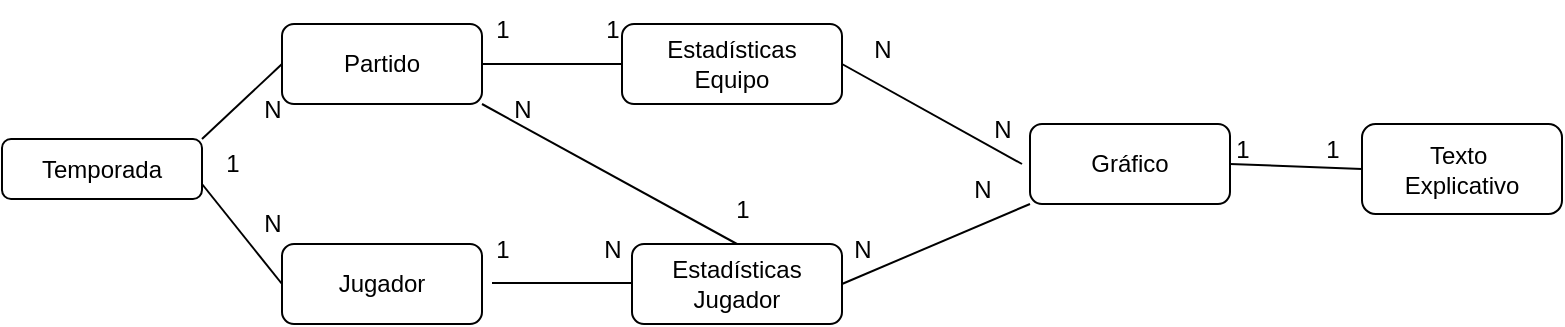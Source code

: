 <mxfile version="28.1.2">
  <diagram name="Página-1" id="d1yElKDZ3UJ282sk2F64">
    <mxGraphModel dx="1226" dy="675" grid="1" gridSize="10" guides="1" tooltips="1" connect="1" arrows="1" fold="1" page="1" pageScale="1" pageWidth="827" pageHeight="1169" math="0" shadow="0">
      <root>
        <mxCell id="0" />
        <mxCell id="1" parent="0" />
        <mxCell id="QJij_1gcC0Q60VJ7Y8RG-1" value="Partido" style="rounded=1;whiteSpace=wrap;html=1;" vertex="1" parent="1">
          <mxGeometry x="160" y="132" width="100" height="40" as="geometry" />
        </mxCell>
        <mxCell id="QJij_1gcC0Q60VJ7Y8RG-2" value="Estadísticas&lt;div&gt;Equipo&lt;/div&gt;" style="rounded=1;whiteSpace=wrap;html=1;" vertex="1" parent="1">
          <mxGeometry x="330" y="132" width="110" height="40" as="geometry" />
        </mxCell>
        <mxCell id="QJij_1gcC0Q60VJ7Y8RG-3" value="" style="endArrow=none;html=1;rounded=0;entryX=0;entryY=0.5;entryDx=0;entryDy=0;exitX=1;exitY=0.5;exitDx=0;exitDy=0;" edge="1" parent="1" source="QJij_1gcC0Q60VJ7Y8RG-1" target="QJij_1gcC0Q60VJ7Y8RG-2">
          <mxGeometry width="50" height="50" relative="1" as="geometry">
            <mxPoint x="270" y="172" as="sourcePoint" />
            <mxPoint x="320" y="122" as="targetPoint" />
          </mxGeometry>
        </mxCell>
        <mxCell id="QJij_1gcC0Q60VJ7Y8RG-4" value="1" style="text;html=1;align=center;verticalAlign=middle;resizable=0;points=[];autosize=1;strokeColor=none;fillColor=none;" vertex="1" parent="1">
          <mxGeometry x="255" y="120" width="30" height="30" as="geometry" />
        </mxCell>
        <mxCell id="QJij_1gcC0Q60VJ7Y8RG-5" value="1" style="text;html=1;align=center;verticalAlign=middle;resizable=0;points=[];autosize=1;strokeColor=none;fillColor=none;" vertex="1" parent="1">
          <mxGeometry x="310" y="120" width="30" height="30" as="geometry" />
        </mxCell>
        <mxCell id="QJij_1gcC0Q60VJ7Y8RG-6" value="Jugador" style="rounded=1;whiteSpace=wrap;html=1;" vertex="1" parent="1">
          <mxGeometry x="160" y="242" width="100" height="40" as="geometry" />
        </mxCell>
        <mxCell id="QJij_1gcC0Q60VJ7Y8RG-7" value="Estadísticas&lt;div&gt;Jugador&lt;/div&gt;" style="rounded=1;whiteSpace=wrap;html=1;" vertex="1" parent="1">
          <mxGeometry x="335" y="242" width="105" height="40" as="geometry" />
        </mxCell>
        <mxCell id="QJij_1gcC0Q60VJ7Y8RG-8" value="" style="endArrow=none;html=1;rounded=0;entryX=0;entryY=0.5;entryDx=0;entryDy=0;exitX=1;exitY=0.5;exitDx=0;exitDy=0;" edge="1" parent="1">
          <mxGeometry width="50" height="50" relative="1" as="geometry">
            <mxPoint x="265" y="261.5" as="sourcePoint" />
            <mxPoint x="335" y="261.5" as="targetPoint" />
          </mxGeometry>
        </mxCell>
        <mxCell id="QJij_1gcC0Q60VJ7Y8RG-9" value="N" style="text;html=1;align=center;verticalAlign=middle;resizable=0;points=[];autosize=1;strokeColor=none;fillColor=none;" vertex="1" parent="1">
          <mxGeometry x="310" y="230" width="30" height="30" as="geometry" />
        </mxCell>
        <mxCell id="QJij_1gcC0Q60VJ7Y8RG-10" value="1" style="text;html=1;align=center;verticalAlign=middle;resizable=0;points=[];autosize=1;strokeColor=none;fillColor=none;" vertex="1" parent="1">
          <mxGeometry x="255" y="230" width="30" height="30" as="geometry" />
        </mxCell>
        <mxCell id="QJij_1gcC0Q60VJ7Y8RG-11" value="" style="endArrow=none;html=1;rounded=0;exitX=1;exitY=1;exitDx=0;exitDy=0;entryX=0.5;entryY=0;entryDx=0;entryDy=0;" edge="1" parent="1" source="QJij_1gcC0Q60VJ7Y8RG-1" target="QJij_1gcC0Q60VJ7Y8RG-7">
          <mxGeometry width="50" height="50" relative="1" as="geometry">
            <mxPoint x="280" y="212" as="sourcePoint" />
            <mxPoint x="330" y="162" as="targetPoint" />
          </mxGeometry>
        </mxCell>
        <mxCell id="QJij_1gcC0Q60VJ7Y8RG-12" value="N" style="text;html=1;align=center;verticalAlign=middle;resizable=0;points=[];autosize=1;strokeColor=none;fillColor=none;" vertex="1" parent="1">
          <mxGeometry x="265" y="160" width="30" height="30" as="geometry" />
        </mxCell>
        <mxCell id="QJij_1gcC0Q60VJ7Y8RG-13" value="1" style="text;html=1;align=center;verticalAlign=middle;resizable=0;points=[];autosize=1;strokeColor=none;fillColor=none;" vertex="1" parent="1">
          <mxGeometry x="375" y="210" width="30" height="30" as="geometry" />
        </mxCell>
        <mxCell id="QJij_1gcC0Q60VJ7Y8RG-14" value="Gráfico" style="rounded=1;whiteSpace=wrap;html=1;" vertex="1" parent="1">
          <mxGeometry x="534" y="182" width="100" height="40" as="geometry" />
        </mxCell>
        <mxCell id="QJij_1gcC0Q60VJ7Y8RG-15" value="" style="endArrow=none;html=1;rounded=0;exitX=1;exitY=0.5;exitDx=0;exitDy=0;" edge="1" parent="1" source="QJij_1gcC0Q60VJ7Y8RG-2">
          <mxGeometry width="50" height="50" relative="1" as="geometry">
            <mxPoint x="450" y="200" as="sourcePoint" />
            <mxPoint x="530" y="202" as="targetPoint" />
          </mxGeometry>
        </mxCell>
        <mxCell id="QJij_1gcC0Q60VJ7Y8RG-16" value="N" style="text;html=1;align=center;verticalAlign=middle;resizable=0;points=[];autosize=1;strokeColor=none;fillColor=none;" vertex="1" parent="1">
          <mxGeometry x="445" y="130" width="30" height="30" as="geometry" />
        </mxCell>
        <mxCell id="QJij_1gcC0Q60VJ7Y8RG-17" value="N" style="text;html=1;align=center;verticalAlign=middle;resizable=0;points=[];autosize=1;strokeColor=none;fillColor=none;" vertex="1" parent="1">
          <mxGeometry x="505" y="170" width="30" height="30" as="geometry" />
        </mxCell>
        <mxCell id="QJij_1gcC0Q60VJ7Y8RG-18" value="" style="endArrow=none;html=1;rounded=0;exitX=1;exitY=0.5;exitDx=0;exitDy=0;entryX=0;entryY=1;entryDx=0;entryDy=0;" edge="1" parent="1" source="QJij_1gcC0Q60VJ7Y8RG-7" target="QJij_1gcC0Q60VJ7Y8RG-14">
          <mxGeometry width="50" height="50" relative="1" as="geometry">
            <mxPoint x="460" y="272" as="sourcePoint" />
            <mxPoint x="510" y="222" as="targetPoint" />
          </mxGeometry>
        </mxCell>
        <mxCell id="QJij_1gcC0Q60VJ7Y8RG-19" value="N" style="text;html=1;align=center;verticalAlign=middle;resizable=0;points=[];autosize=1;strokeColor=none;fillColor=none;" vertex="1" parent="1">
          <mxGeometry x="435" y="230" width="30" height="30" as="geometry" />
        </mxCell>
        <mxCell id="QJij_1gcC0Q60VJ7Y8RG-20" value="N" style="text;html=1;align=center;verticalAlign=middle;resizable=0;points=[];autosize=1;strokeColor=none;fillColor=none;" vertex="1" parent="1">
          <mxGeometry x="495" y="200" width="30" height="30" as="geometry" />
        </mxCell>
        <mxCell id="QJij_1gcC0Q60VJ7Y8RG-21" value="Texto&amp;nbsp;&lt;div&gt;Explicativo&lt;/div&gt;" style="rounded=1;whiteSpace=wrap;html=1;" vertex="1" parent="1">
          <mxGeometry x="700" y="182" width="100" height="45" as="geometry" />
        </mxCell>
        <mxCell id="QJij_1gcC0Q60VJ7Y8RG-22" value="" style="endArrow=none;html=1;rounded=0;entryX=0;entryY=0.5;entryDx=0;entryDy=0;exitX=1;exitY=0.5;exitDx=0;exitDy=0;" edge="1" parent="1" source="QJij_1gcC0Q60VJ7Y8RG-14" target="QJij_1gcC0Q60VJ7Y8RG-21">
          <mxGeometry width="50" height="50" relative="1" as="geometry">
            <mxPoint x="640" y="205" as="sourcePoint" />
            <mxPoint x="684" y="190" as="targetPoint" />
          </mxGeometry>
        </mxCell>
        <mxCell id="QJij_1gcC0Q60VJ7Y8RG-23" value="1" style="text;html=1;align=center;verticalAlign=middle;resizable=0;points=[];autosize=1;strokeColor=none;fillColor=none;" vertex="1" parent="1">
          <mxGeometry x="625" y="180" width="30" height="30" as="geometry" />
        </mxCell>
        <mxCell id="QJij_1gcC0Q60VJ7Y8RG-24" value="1" style="text;html=1;align=center;verticalAlign=middle;resizable=0;points=[];autosize=1;strokeColor=none;fillColor=none;" vertex="1" parent="1">
          <mxGeometry x="670" y="180" width="30" height="30" as="geometry" />
        </mxCell>
        <mxCell id="QJij_1gcC0Q60VJ7Y8RG-25" value="Temporada" style="rounded=1;whiteSpace=wrap;html=1;" vertex="1" parent="1">
          <mxGeometry x="20" y="189.5" width="100" height="30" as="geometry" />
        </mxCell>
        <mxCell id="QJij_1gcC0Q60VJ7Y8RG-26" value="" style="endArrow=none;html=1;rounded=0;entryX=0;entryY=0.5;entryDx=0;entryDy=0;exitX=1;exitY=0.75;exitDx=0;exitDy=0;" edge="1" parent="1" source="QJij_1gcC0Q60VJ7Y8RG-25" target="QJij_1gcC0Q60VJ7Y8RG-6">
          <mxGeometry width="50" height="50" relative="1" as="geometry">
            <mxPoint x="390" y="330" as="sourcePoint" />
            <mxPoint x="440" y="280" as="targetPoint" />
          </mxGeometry>
        </mxCell>
        <mxCell id="QJij_1gcC0Q60VJ7Y8RG-27" value="" style="endArrow=none;html=1;rounded=0;entryX=0;entryY=0.5;entryDx=0;entryDy=0;exitX=1;exitY=0;exitDx=0;exitDy=0;" edge="1" parent="1" source="QJij_1gcC0Q60VJ7Y8RG-25" target="QJij_1gcC0Q60VJ7Y8RG-1">
          <mxGeometry width="50" height="50" relative="1" as="geometry">
            <mxPoint x="390" y="330" as="sourcePoint" />
            <mxPoint x="440" y="280" as="targetPoint" />
          </mxGeometry>
        </mxCell>
        <mxCell id="QJij_1gcC0Q60VJ7Y8RG-28" value="1" style="text;html=1;align=center;verticalAlign=middle;resizable=0;points=[];autosize=1;strokeColor=none;fillColor=none;" vertex="1" parent="1">
          <mxGeometry x="120" y="187" width="30" height="30" as="geometry" />
        </mxCell>
        <mxCell id="QJij_1gcC0Q60VJ7Y8RG-29" value="N" style="text;html=1;align=center;verticalAlign=middle;resizable=0;points=[];autosize=1;strokeColor=none;fillColor=none;" vertex="1" parent="1">
          <mxGeometry x="140" y="159.5" width="30" height="30" as="geometry" />
        </mxCell>
        <mxCell id="QJij_1gcC0Q60VJ7Y8RG-30" value="N" style="text;html=1;align=center;verticalAlign=middle;resizable=0;points=[];autosize=1;strokeColor=none;fillColor=none;" vertex="1" parent="1">
          <mxGeometry x="140" y="217" width="30" height="30" as="geometry" />
        </mxCell>
      </root>
    </mxGraphModel>
  </diagram>
</mxfile>
